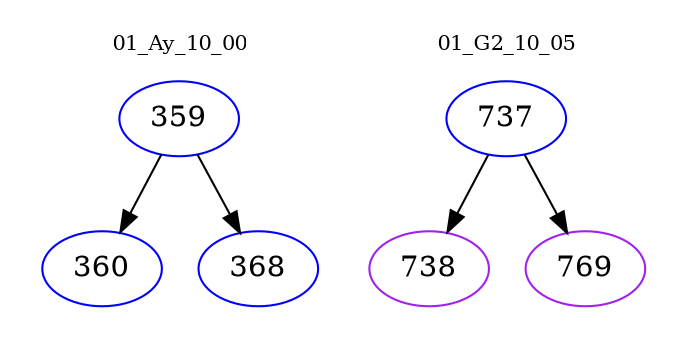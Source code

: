 digraph{
subgraph cluster_0 {
color = white
label = "01_Ay_10_00";
fontsize=10;
T0_359 [label="359", color="blue"]
T0_359 -> T0_360 [color="black"]
T0_360 [label="360", color="blue"]
T0_359 -> T0_368 [color="black"]
T0_368 [label="368", color="blue"]
}
subgraph cluster_1 {
color = white
label = "01_G2_10_05";
fontsize=10;
T1_737 [label="737", color="blue"]
T1_737 -> T1_738 [color="black"]
T1_738 [label="738", color="purple"]
T1_737 -> T1_769 [color="black"]
T1_769 [label="769", color="purple"]
}
}
